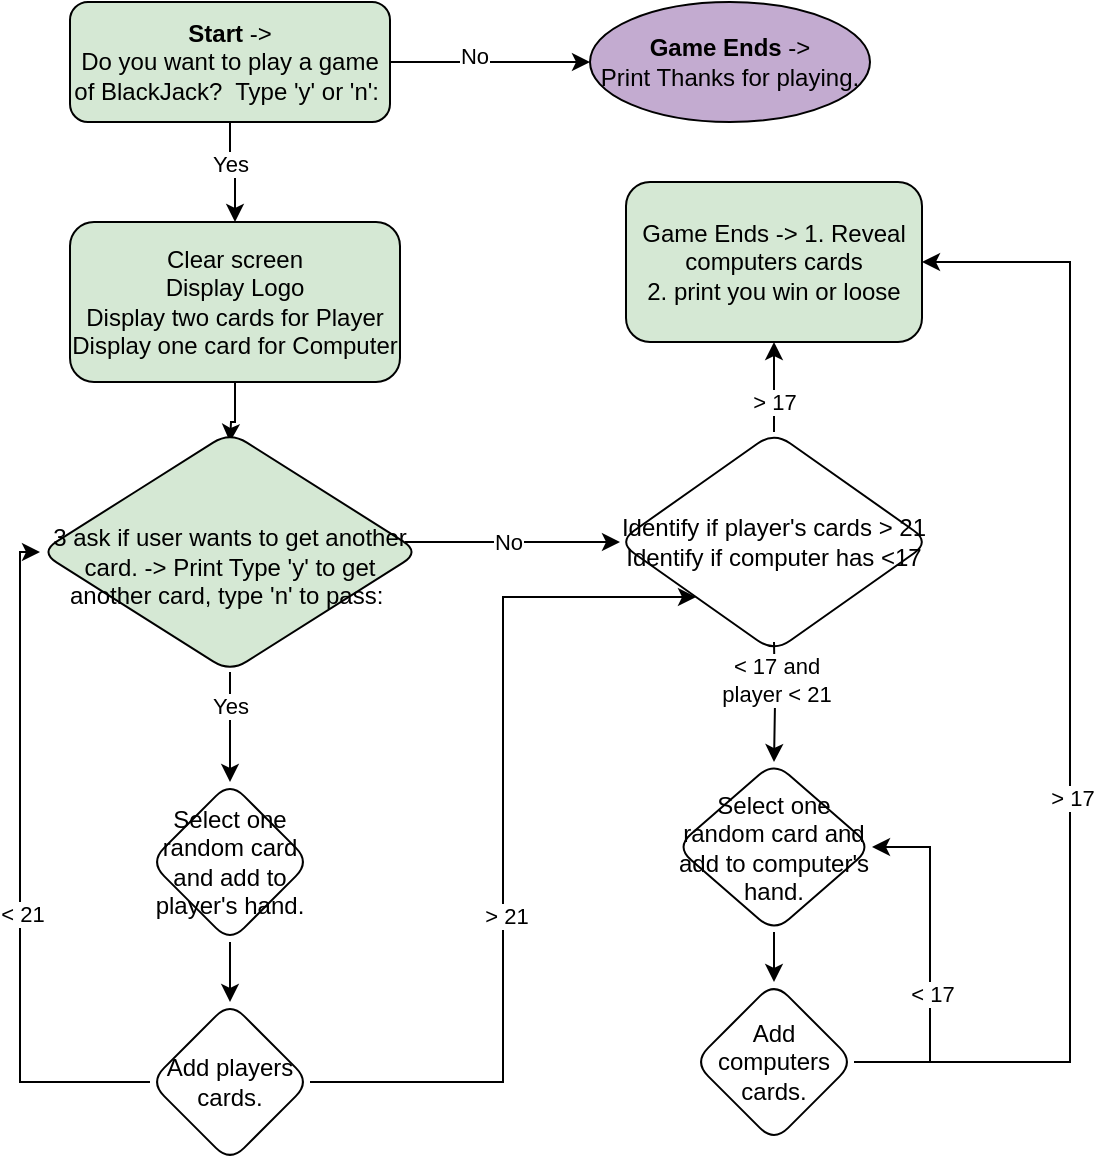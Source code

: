 <mxfile version="15.7.1" type="github">
  <diagram id="C5RBs43oDa-KdzZeNtuy" name="Page-1">
    <mxGraphModel dx="1340" dy="639" grid="1" gridSize="10" guides="1" tooltips="1" connect="1" arrows="1" fold="1" page="1" pageScale="1" pageWidth="827" pageHeight="1169" math="0" shadow="0">
      <root>
        <mxCell id="WIyWlLk6GJQsqaUBKTNV-0" />
        <mxCell id="WIyWlLk6GJQsqaUBKTNV-1" parent="WIyWlLk6GJQsqaUBKTNV-0" />
        <mxCell id="mQBNeWxecXQvB-bDdUXO-1" value="" style="edgeStyle=orthogonalEdgeStyle;rounded=0;orthogonalLoop=1;jettySize=auto;html=1;" edge="1" parent="WIyWlLk6GJQsqaUBKTNV-1" source="WIyWlLk6GJQsqaUBKTNV-3" target="mQBNeWxecXQvB-bDdUXO-0">
          <mxGeometry relative="1" as="geometry" />
        </mxCell>
        <mxCell id="mQBNeWxecXQvB-bDdUXO-10" value="Yes" style="edgeLabel;html=1;align=center;verticalAlign=middle;resizable=0;points=[];" vertex="1" connectable="0" parent="mQBNeWxecXQvB-bDdUXO-1">
          <mxGeometry x="-0.2" relative="1" as="geometry">
            <mxPoint as="offset" />
          </mxGeometry>
        </mxCell>
        <mxCell id="mQBNeWxecXQvB-bDdUXO-6" value="" style="edgeStyle=orthogonalEdgeStyle;rounded=0;orthogonalLoop=1;jettySize=auto;html=1;" edge="1" parent="WIyWlLk6GJQsqaUBKTNV-1" source="WIyWlLk6GJQsqaUBKTNV-3" target="mQBNeWxecXQvB-bDdUXO-5">
          <mxGeometry relative="1" as="geometry" />
        </mxCell>
        <mxCell id="mQBNeWxecXQvB-bDdUXO-7" value="No" style="edgeLabel;html=1;align=center;verticalAlign=middle;resizable=0;points=[];" vertex="1" connectable="0" parent="mQBNeWxecXQvB-bDdUXO-6">
          <mxGeometry x="-0.16" y="3" relative="1" as="geometry">
            <mxPoint as="offset" />
          </mxGeometry>
        </mxCell>
        <mxCell id="WIyWlLk6GJQsqaUBKTNV-3" value="&lt;b&gt;Start &lt;/b&gt;-&amp;gt;&lt;br&gt;Do you want to play a game of BlackJack?&amp;nbsp; Type &#39;y&#39; or &#39;n&#39;:&amp;nbsp;" style="rounded=1;whiteSpace=wrap;html=1;fontSize=12;glass=0;strokeWidth=1;shadow=0;fillColor=#D5E8D4;" parent="WIyWlLk6GJQsqaUBKTNV-1" vertex="1">
          <mxGeometry x="140" y="60" width="160" height="60" as="geometry" />
        </mxCell>
        <mxCell id="mQBNeWxecXQvB-bDdUXO-3" value="" style="edgeStyle=orthogonalEdgeStyle;rounded=0;orthogonalLoop=1;jettySize=auto;html=1;" edge="1" parent="WIyWlLk6GJQsqaUBKTNV-1" source="mQBNeWxecXQvB-bDdUXO-0">
          <mxGeometry relative="1" as="geometry">
            <mxPoint x="220" y="280" as="targetPoint" />
          </mxGeometry>
        </mxCell>
        <mxCell id="mQBNeWxecXQvB-bDdUXO-0" value="Clear screen&lt;br&gt;Display Logo&lt;br&gt;Display two cards for Player&lt;br&gt;Display one card for Computer" style="whiteSpace=wrap;html=1;rounded=1;shadow=0;strokeWidth=1;glass=0;fillColor=#D5E8D4;" vertex="1" parent="WIyWlLk6GJQsqaUBKTNV-1">
          <mxGeometry x="140" y="170" width="165" height="80" as="geometry" />
        </mxCell>
        <mxCell id="mQBNeWxecXQvB-bDdUXO-12" value="" style="edgeStyle=orthogonalEdgeStyle;rounded=0;orthogonalLoop=1;jettySize=auto;html=1;" edge="1" parent="WIyWlLk6GJQsqaUBKTNV-1">
          <mxGeometry relative="1" as="geometry">
            <mxPoint x="307.5" y="330" as="sourcePoint" />
            <mxPoint x="415" y="330" as="targetPoint" />
          </mxGeometry>
        </mxCell>
        <mxCell id="mQBNeWxecXQvB-bDdUXO-13" value="No" style="edgeLabel;html=1;align=center;verticalAlign=middle;resizable=0;points=[];" vertex="1" connectable="0" parent="mQBNeWxecXQvB-bDdUXO-12">
          <mxGeometry x="-0.06" relative="1" as="geometry">
            <mxPoint x="1" as="offset" />
          </mxGeometry>
        </mxCell>
        <mxCell id="mQBNeWxecXQvB-bDdUXO-5" value="&lt;b&gt;Game Ends&lt;/b&gt; -&amp;gt; &lt;br&gt;Print Thanks for playing." style="ellipse;whiteSpace=wrap;html=1;rounded=1;shadow=0;strokeWidth=1;glass=0;fillColor=#C3ABD0;" vertex="1" parent="WIyWlLk6GJQsqaUBKTNV-1">
          <mxGeometry x="400" y="60" width="140" height="60" as="geometry" />
        </mxCell>
        <mxCell id="mQBNeWxecXQvB-bDdUXO-17" value="" style="edgeStyle=orthogonalEdgeStyle;rounded=0;orthogonalLoop=1;jettySize=auto;html=1;" edge="1" parent="WIyWlLk6GJQsqaUBKTNV-1" source="mQBNeWxecXQvB-bDdUXO-14" target="mQBNeWxecXQvB-bDdUXO-16">
          <mxGeometry relative="1" as="geometry" />
        </mxCell>
        <mxCell id="mQBNeWxecXQvB-bDdUXO-18" value="&amp;gt; 17" style="edgeLabel;html=1;align=center;verticalAlign=middle;resizable=0;points=[];" vertex="1" connectable="0" parent="mQBNeWxecXQvB-bDdUXO-17">
          <mxGeometry x="-0.564" y="1" relative="1" as="geometry">
            <mxPoint x="1" y="-5" as="offset" />
          </mxGeometry>
        </mxCell>
        <mxCell id="mQBNeWxecXQvB-bDdUXO-14" value="Identify if player&#39;s cards &amp;gt; 21&lt;br&gt;Identify if computer has &amp;lt;17" style="rhombus;whiteSpace=wrap;html=1;rounded=1;shadow=0;strokeWidth=1;fillColor=none;glass=0;" vertex="1" parent="WIyWlLk6GJQsqaUBKTNV-1">
          <mxGeometry x="414" y="275" width="156" height="110" as="geometry" />
        </mxCell>
        <mxCell id="mQBNeWxecXQvB-bDdUXO-16" value="Game Ends -&amp;gt; 1. Reveal computers cards&lt;br&gt;2. print you win or loose" style="whiteSpace=wrap;html=1;rounded=1;shadow=0;strokeWidth=1;fillColor=#D5E8D4;glass=0;" vertex="1" parent="WIyWlLk6GJQsqaUBKTNV-1">
          <mxGeometry x="418" y="150" width="148" height="80" as="geometry" />
        </mxCell>
        <mxCell id="mQBNeWxecXQvB-bDdUXO-24" value="" style="edgeStyle=orthogonalEdgeStyle;rounded=0;orthogonalLoop=1;jettySize=auto;html=1;" edge="1" parent="WIyWlLk6GJQsqaUBKTNV-1" source="mQBNeWxecXQvB-bDdUXO-19" target="mQBNeWxecXQvB-bDdUXO-23">
          <mxGeometry relative="1" as="geometry" />
        </mxCell>
        <mxCell id="mQBNeWxecXQvB-bDdUXO-25" value="Yes" style="edgeLabel;html=1;align=center;verticalAlign=middle;resizable=0;points=[];" vertex="1" connectable="0" parent="mQBNeWxecXQvB-bDdUXO-24">
          <mxGeometry x="-0.382" relative="1" as="geometry">
            <mxPoint as="offset" />
          </mxGeometry>
        </mxCell>
        <mxCell id="mQBNeWxecXQvB-bDdUXO-19" value="&lt;br&gt;&lt;span&gt;3 ask if user wants to get another card. -&amp;gt; Print Type &#39;y&#39; to get another card, type &#39;n&#39; to pass:&amp;nbsp;&lt;/span&gt;" style="rhombus;whiteSpace=wrap;html=1;rounded=1;shadow=0;strokeWidth=1;glass=0;fillColor=#D5E8D4;" vertex="1" parent="WIyWlLk6GJQsqaUBKTNV-1">
          <mxGeometry x="125" y="275" width="190" height="120" as="geometry" />
        </mxCell>
        <mxCell id="mQBNeWxecXQvB-bDdUXO-27" value="" style="edgeStyle=orthogonalEdgeStyle;rounded=0;orthogonalLoop=1;jettySize=auto;html=1;" edge="1" parent="WIyWlLk6GJQsqaUBKTNV-1" source="mQBNeWxecXQvB-bDdUXO-23" target="mQBNeWxecXQvB-bDdUXO-26">
          <mxGeometry relative="1" as="geometry" />
        </mxCell>
        <mxCell id="mQBNeWxecXQvB-bDdUXO-23" value="Select one random card and add to player&#39;s hand." style="rhombus;whiteSpace=wrap;html=1;rounded=1;shadow=0;strokeWidth=1;glass=0;fillColor=none;" vertex="1" parent="WIyWlLk6GJQsqaUBKTNV-1">
          <mxGeometry x="180" y="450" width="80" height="80" as="geometry" />
        </mxCell>
        <mxCell id="mQBNeWxecXQvB-bDdUXO-26" value="Add players cards." style="rhombus;whiteSpace=wrap;html=1;rounded=1;shadow=0;strokeWidth=1;glass=0;fillColor=none;" vertex="1" parent="WIyWlLk6GJQsqaUBKTNV-1">
          <mxGeometry x="180" y="560" width="80" height="80" as="geometry" />
        </mxCell>
        <mxCell id="mQBNeWxecXQvB-bDdUXO-28" value="" style="endArrow=classic;html=1;rounded=0;entryX=0;entryY=0.5;entryDx=0;entryDy=0;exitX=0;exitY=0.5;exitDx=0;exitDy=0;edgeStyle=orthogonalEdgeStyle;" edge="1" parent="WIyWlLk6GJQsqaUBKTNV-1" source="mQBNeWxecXQvB-bDdUXO-26" target="mQBNeWxecXQvB-bDdUXO-19">
          <mxGeometry width="50" height="50" relative="1" as="geometry">
            <mxPoint x="390" y="460" as="sourcePoint" />
            <mxPoint x="440" y="410" as="targetPoint" />
          </mxGeometry>
        </mxCell>
        <mxCell id="mQBNeWxecXQvB-bDdUXO-29" value="&amp;lt; 21" style="edgeLabel;html=1;align=center;verticalAlign=middle;resizable=0;points=[];" vertex="1" connectable="0" parent="mQBNeWxecXQvB-bDdUXO-28">
          <mxGeometry x="-0.12" y="-1" relative="1" as="geometry">
            <mxPoint as="offset" />
          </mxGeometry>
        </mxCell>
        <mxCell id="mQBNeWxecXQvB-bDdUXO-30" value="" style="endArrow=classic;html=1;rounded=0;exitX=1;exitY=0.5;exitDx=0;exitDy=0;entryX=0;entryY=1;entryDx=0;entryDy=0;edgeStyle=elbowEdgeStyle;" edge="1" parent="WIyWlLk6GJQsqaUBKTNV-1" source="mQBNeWxecXQvB-bDdUXO-26" target="mQBNeWxecXQvB-bDdUXO-14">
          <mxGeometry width="50" height="50" relative="1" as="geometry">
            <mxPoint x="390" y="450" as="sourcePoint" />
            <mxPoint x="440" y="400" as="targetPoint" />
          </mxGeometry>
        </mxCell>
        <mxCell id="mQBNeWxecXQvB-bDdUXO-31" value="&amp;gt; 21" style="edgeLabel;html=1;align=center;verticalAlign=middle;resizable=0;points=[];" vertex="1" connectable="0" parent="mQBNeWxecXQvB-bDdUXO-30">
          <mxGeometry x="-0.175" y="-1" relative="1" as="geometry">
            <mxPoint as="offset" />
          </mxGeometry>
        </mxCell>
        <mxCell id="mQBNeWxecXQvB-bDdUXO-32" value="" style="edgeStyle=orthogonalEdgeStyle;rounded=0;orthogonalLoop=1;jettySize=auto;html=1;" edge="1" parent="WIyWlLk6GJQsqaUBKTNV-1" target="mQBNeWxecXQvB-bDdUXO-34">
          <mxGeometry relative="1" as="geometry">
            <mxPoint x="492" y="380" as="sourcePoint" />
          </mxGeometry>
        </mxCell>
        <mxCell id="mQBNeWxecXQvB-bDdUXO-33" value="&amp;lt; 17 and&lt;br&gt;player &amp;lt; 21" style="edgeLabel;html=1;align=center;verticalAlign=middle;resizable=0;points=[];" vertex="1" connectable="0" parent="mQBNeWxecXQvB-bDdUXO-32">
          <mxGeometry x="-0.382" relative="1" as="geometry">
            <mxPoint as="offset" />
          </mxGeometry>
        </mxCell>
        <mxCell id="mQBNeWxecXQvB-bDdUXO-34" value="Select one random card and add to computer&#39;s hand." style="rhombus;whiteSpace=wrap;html=1;rounded=1;shadow=0;strokeWidth=1;glass=0;" vertex="1" parent="WIyWlLk6GJQsqaUBKTNV-1">
          <mxGeometry x="443" y="440" width="98" height="85" as="geometry" />
        </mxCell>
        <mxCell id="mQBNeWxecXQvB-bDdUXO-35" value="" style="endArrow=classic;html=1;rounded=0;exitX=1;exitY=0.5;exitDx=0;exitDy=0;edgeStyle=elbowEdgeStyle;entryX=1;entryY=0.5;entryDx=0;entryDy=0;" edge="1" parent="WIyWlLk6GJQsqaUBKTNV-1" source="mQBNeWxecXQvB-bDdUXO-37" target="mQBNeWxecXQvB-bDdUXO-34">
          <mxGeometry width="50" height="50" relative="1" as="geometry">
            <mxPoint x="566" y="525" as="sourcePoint" />
            <mxPoint x="759" y="272.5" as="targetPoint" />
            <Array as="points">
              <mxPoint x="570" y="493" />
            </Array>
          </mxGeometry>
        </mxCell>
        <mxCell id="mQBNeWxecXQvB-bDdUXO-36" value="&amp;lt; 17" style="edgeLabel;html=1;align=center;verticalAlign=middle;resizable=0;points=[];" vertex="1" connectable="0" parent="mQBNeWxecXQvB-bDdUXO-35">
          <mxGeometry x="-0.175" y="-1" relative="1" as="geometry">
            <mxPoint as="offset" />
          </mxGeometry>
        </mxCell>
        <mxCell id="mQBNeWxecXQvB-bDdUXO-37" value="Add computers cards." style="rhombus;whiteSpace=wrap;html=1;rounded=1;shadow=0;strokeWidth=1;glass=0;" vertex="1" parent="WIyWlLk6GJQsqaUBKTNV-1">
          <mxGeometry x="452" y="550" width="80" height="80" as="geometry" />
        </mxCell>
        <mxCell id="mQBNeWxecXQvB-bDdUXO-38" value="" style="edgeStyle=orthogonalEdgeStyle;rounded=0;orthogonalLoop=1;jettySize=auto;html=1;exitX=0.5;exitY=1;exitDx=0;exitDy=0;" edge="1" parent="WIyWlLk6GJQsqaUBKTNV-1" source="mQBNeWxecXQvB-bDdUXO-34" target="mQBNeWxecXQvB-bDdUXO-37">
          <mxGeometry relative="1" as="geometry">
            <mxPoint x="230" y="540" as="sourcePoint" />
            <mxPoint x="230" y="580" as="targetPoint" />
          </mxGeometry>
        </mxCell>
        <mxCell id="mQBNeWxecXQvB-bDdUXO-39" value="" style="endArrow=classic;html=1;rounded=0;edgeStyle=elbowEdgeStyle;" edge="1" parent="WIyWlLk6GJQsqaUBKTNV-1" source="mQBNeWxecXQvB-bDdUXO-37" target="mQBNeWxecXQvB-bDdUXO-16">
          <mxGeometry width="50" height="50" relative="1" as="geometry">
            <mxPoint x="542" y="600" as="sourcePoint" />
            <mxPoint x="551" y="492.5" as="targetPoint" />
            <Array as="points">
              <mxPoint x="640" y="390" />
            </Array>
          </mxGeometry>
        </mxCell>
        <mxCell id="mQBNeWxecXQvB-bDdUXO-40" value="&amp;gt; 17" style="edgeLabel;html=1;align=center;verticalAlign=middle;resizable=0;points=[];" vertex="1" connectable="0" parent="mQBNeWxecXQvB-bDdUXO-39">
          <mxGeometry x="-0.175" y="-1" relative="1" as="geometry">
            <mxPoint as="offset" />
          </mxGeometry>
        </mxCell>
      </root>
    </mxGraphModel>
  </diagram>
</mxfile>
